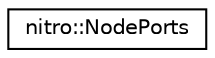 digraph "Graphical Class Hierarchy"
{
 // LATEX_PDF_SIZE
  edge [fontname="Helvetica",fontsize="10",labelfontname="Helvetica",labelfontsize="10"];
  node [fontname="Helvetica",fontsize="10",shape=record];
  rankdir="LR";
  Node0 [label="nitro::NodePorts",height=0.2,width=0.4,color="black", fillcolor="white", style="filled",URL="$da/da7/classnitro_1_1NodePorts.html",tooltip="Class that encapsulates the following information of a particular node:"];
}
